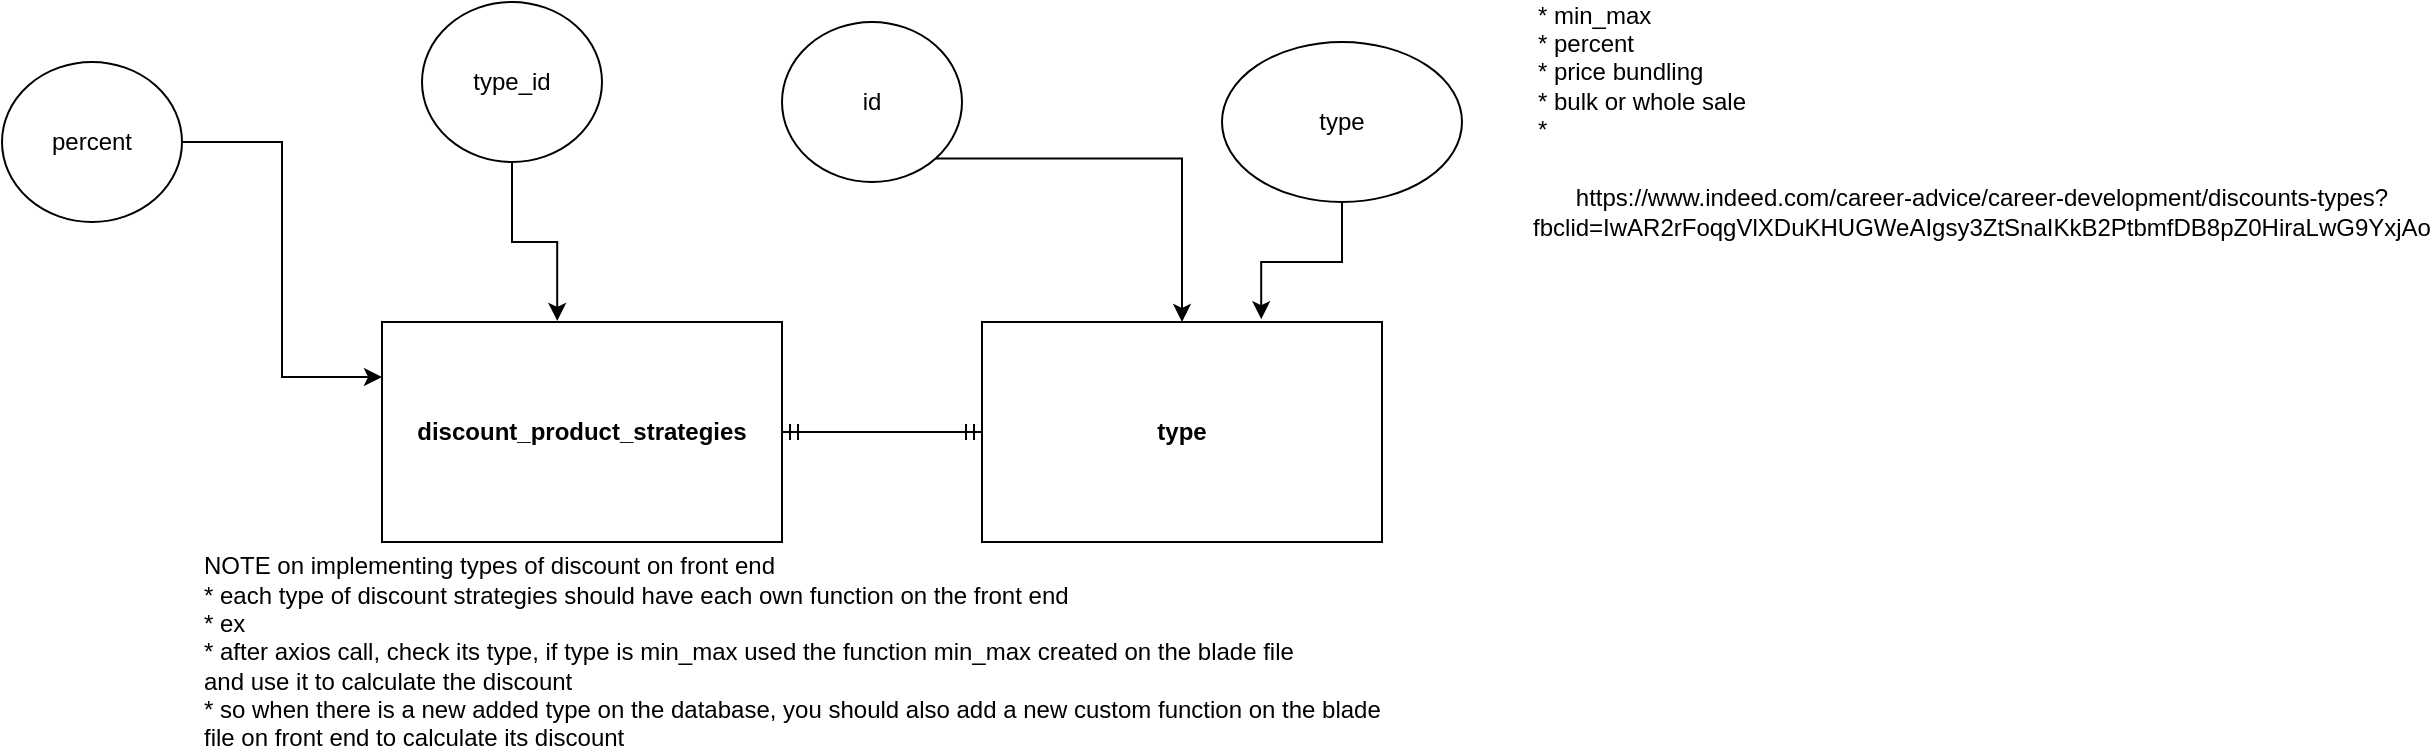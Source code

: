 <mxfile version="15.8.6" type="github">
  <diagram id="kar3vyS12sgQTYsgrsxM" name="Page-1">
    <mxGraphModel dx="1888" dy="579" grid="1" gridSize="10" guides="1" tooltips="1" connect="1" arrows="1" fold="1" page="1" pageScale="1" pageWidth="850" pageHeight="1100" math="0" shadow="0">
      <root>
        <mxCell id="0" />
        <mxCell id="1" parent="0" />
        <mxCell id="u9joneSlGGYFTYJrx8sh-1" value="&lt;b&gt;discount_product_strategies&lt;/b&gt;" style="rounded=0;whiteSpace=wrap;html=1;" vertex="1" parent="1">
          <mxGeometry x="160" y="190" width="200" height="110" as="geometry" />
        </mxCell>
        <mxCell id="u9joneSlGGYFTYJrx8sh-16" style="edgeStyle=orthogonalEdgeStyle;rounded=0;orthogonalLoop=1;jettySize=auto;html=1;exitX=0;exitY=0.5;exitDx=0;exitDy=0;endArrow=ERmandOne;endFill=0;startArrow=ERmandOne;startFill=0;" edge="1" parent="1" source="u9joneSlGGYFTYJrx8sh-2" target="u9joneSlGGYFTYJrx8sh-1">
          <mxGeometry relative="1" as="geometry" />
        </mxCell>
        <mxCell id="u9joneSlGGYFTYJrx8sh-2" value="&lt;b&gt;type&lt;/b&gt;" style="rounded=0;whiteSpace=wrap;html=1;" vertex="1" parent="1">
          <mxGeometry x="460" y="190" width="200" height="110" as="geometry" />
        </mxCell>
        <mxCell id="u9joneSlGGYFTYJrx8sh-6" style="edgeStyle=orthogonalEdgeStyle;rounded=0;orthogonalLoop=1;jettySize=auto;html=1;exitX=1;exitY=1;exitDx=0;exitDy=0;" edge="1" parent="1" source="u9joneSlGGYFTYJrx8sh-3" target="u9joneSlGGYFTYJrx8sh-2">
          <mxGeometry relative="1" as="geometry" />
        </mxCell>
        <mxCell id="u9joneSlGGYFTYJrx8sh-3" value="id" style="ellipse;whiteSpace=wrap;html=1;" vertex="1" parent="1">
          <mxGeometry x="360" y="40" width="90" height="80" as="geometry" />
        </mxCell>
        <mxCell id="u9joneSlGGYFTYJrx8sh-5" style="edgeStyle=orthogonalEdgeStyle;rounded=0;orthogonalLoop=1;jettySize=auto;html=1;exitX=0.5;exitY=1;exitDx=0;exitDy=0;entryX=0.698;entryY=-0.013;entryDx=0;entryDy=0;entryPerimeter=0;" edge="1" parent="1" source="u9joneSlGGYFTYJrx8sh-4" target="u9joneSlGGYFTYJrx8sh-2">
          <mxGeometry relative="1" as="geometry" />
        </mxCell>
        <mxCell id="u9joneSlGGYFTYJrx8sh-4" value="type" style="ellipse;whiteSpace=wrap;html=1;" vertex="1" parent="1">
          <mxGeometry x="580" y="50" width="120" height="80" as="geometry" />
        </mxCell>
        <mxCell id="u9joneSlGGYFTYJrx8sh-8" value="&lt;div style=&quot;text-align: left&quot;&gt;&lt;span&gt;* min_max&lt;/span&gt;&lt;/div&gt;&lt;div style=&quot;text-align: left&quot;&gt;&lt;span&gt;* percent&lt;/span&gt;&lt;/div&gt;&lt;div style=&quot;text-align: left&quot;&gt;&lt;span&gt;* price bundling&lt;/span&gt;&lt;/div&gt;&lt;div style=&quot;text-align: left&quot;&gt;&lt;span&gt;* bulk or whole sale&lt;/span&gt;&lt;/div&gt;&lt;div style=&quot;text-align: left&quot;&gt;&lt;span&gt;*&amp;nbsp;&lt;/span&gt;&lt;/div&gt;" style="text;html=1;strokeColor=none;fillColor=none;align=center;verticalAlign=middle;whiteSpace=wrap;rounded=0;" vertex="1" parent="1">
          <mxGeometry x="710" y="50" width="160" height="30" as="geometry" />
        </mxCell>
        <mxCell id="u9joneSlGGYFTYJrx8sh-9" value="https://www.indeed.com/career-advice/career-development/discounts-types?fbclid=IwAR2rFoqgVlXDuKHUGWeAIgsy3ZtSnaIKkB2PtbmfDB8pZ0HiraLwG9YxjAo" style="text;html=1;strokeColor=none;fillColor=none;align=center;verticalAlign=middle;whiteSpace=wrap;rounded=0;" vertex="1" parent="1">
          <mxGeometry x="930" y="120" width="60" height="30" as="geometry" />
        </mxCell>
        <mxCell id="u9joneSlGGYFTYJrx8sh-13" style="edgeStyle=orthogonalEdgeStyle;rounded=0;orthogonalLoop=1;jettySize=auto;html=1;exitX=0.5;exitY=1;exitDx=0;exitDy=0;entryX=0.438;entryY=-0.005;entryDx=0;entryDy=0;entryPerimeter=0;" edge="1" parent="1" source="u9joneSlGGYFTYJrx8sh-12" target="u9joneSlGGYFTYJrx8sh-1">
          <mxGeometry relative="1" as="geometry" />
        </mxCell>
        <mxCell id="u9joneSlGGYFTYJrx8sh-12" value="type_id" style="ellipse;whiteSpace=wrap;html=1;" vertex="1" parent="1">
          <mxGeometry x="180" y="30" width="90" height="80" as="geometry" />
        </mxCell>
        <mxCell id="u9joneSlGGYFTYJrx8sh-15" style="edgeStyle=orthogonalEdgeStyle;rounded=0;orthogonalLoop=1;jettySize=auto;html=1;exitX=1;exitY=0.5;exitDx=0;exitDy=0;entryX=0;entryY=0.25;entryDx=0;entryDy=0;" edge="1" parent="1" source="u9joneSlGGYFTYJrx8sh-14" target="u9joneSlGGYFTYJrx8sh-1">
          <mxGeometry relative="1" as="geometry" />
        </mxCell>
        <mxCell id="u9joneSlGGYFTYJrx8sh-14" value="percent" style="ellipse;whiteSpace=wrap;html=1;" vertex="1" parent="1">
          <mxGeometry x="-30" y="60" width="90" height="80" as="geometry" />
        </mxCell>
        <mxCell id="u9joneSlGGYFTYJrx8sh-17" value="&lt;div style=&quot;text-align: left&quot;&gt;NOTE on implementing types of discount on front end&lt;/div&gt;&lt;div style=&quot;text-align: left&quot;&gt;* each type of discount strategies should have each own function on the front end&lt;/div&gt;&lt;div style=&quot;text-align: left&quot;&gt;* ex&lt;/div&gt;&lt;div style=&quot;text-align: left&quot;&gt;* after axios call, check its type, if type is min_max used the function min_max created on the blade file&lt;/div&gt;&lt;div style=&quot;text-align: left&quot;&gt;and use it to calculate the discount&lt;/div&gt;&lt;div style=&quot;text-align: left&quot;&gt;* so when there is a new added type on the database, you should also add a new custom function on the blade file on front end to calculate its discount&lt;/div&gt;" style="text;html=1;strokeColor=none;fillColor=none;align=center;verticalAlign=middle;whiteSpace=wrap;rounded=0;" vertex="1" parent="1">
          <mxGeometry x="70" y="340" width="600" height="30" as="geometry" />
        </mxCell>
      </root>
    </mxGraphModel>
  </diagram>
</mxfile>
